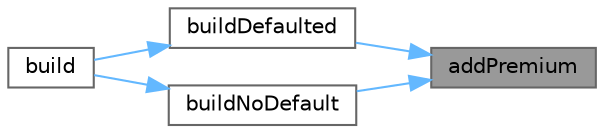 digraph "addPremium"
{
 // INTERACTIVE_SVG=YES
 // LATEX_PDF_SIZE
  bgcolor="transparent";
  edge [fontname=Helvetica,fontsize=10,labelfontname=Helvetica,labelfontsize=10];
  node [fontname=Helvetica,fontsize=10,shape=box,height=0.2,width=0.4];
  rankdir="RL";
  Node1 [label="addPremium",height=0.2,width=0.4,color="gray40", fillcolor="grey60", style="filled", fontcolor="black",tooltip="Add the premium payment."];
  Node1 -> Node2 [dir="back",color="steelblue1",style="solid"];
  Node2 [label="buildDefaulted",height=0.2,width=0.4,color="grey40", fillcolor="white", style="filled",URL="$classore_1_1data_1_1_credit_default_swap_option.html#a064b4fe9b05a4785e1bd8d099915b9d2",tooltip="Build instrument given that default has occurred."];
  Node2 -> Node3 [dir="back",color="steelblue1",style="solid"];
  Node3 [label="build",height=0.2,width=0.4,color="grey40", fillcolor="white", style="filled",URL="$classore_1_1data_1_1_credit_default_swap_option.html#a1ef499f219449a5d9cad686946864d0b",tooltip=" "];
  Node1 -> Node4 [dir="back",color="steelblue1",style="solid"];
  Node4 [label="buildNoDefault",height=0.2,width=0.4,color="grey40", fillcolor="white", style="filled",URL="$classore_1_1data_1_1_credit_default_swap_option.html#afc9fe7ddc6f66184a6447fa23f01687c",tooltip="Build CDS option given that no default."];
  Node4 -> Node3 [dir="back",color="steelblue1",style="solid"];
}
